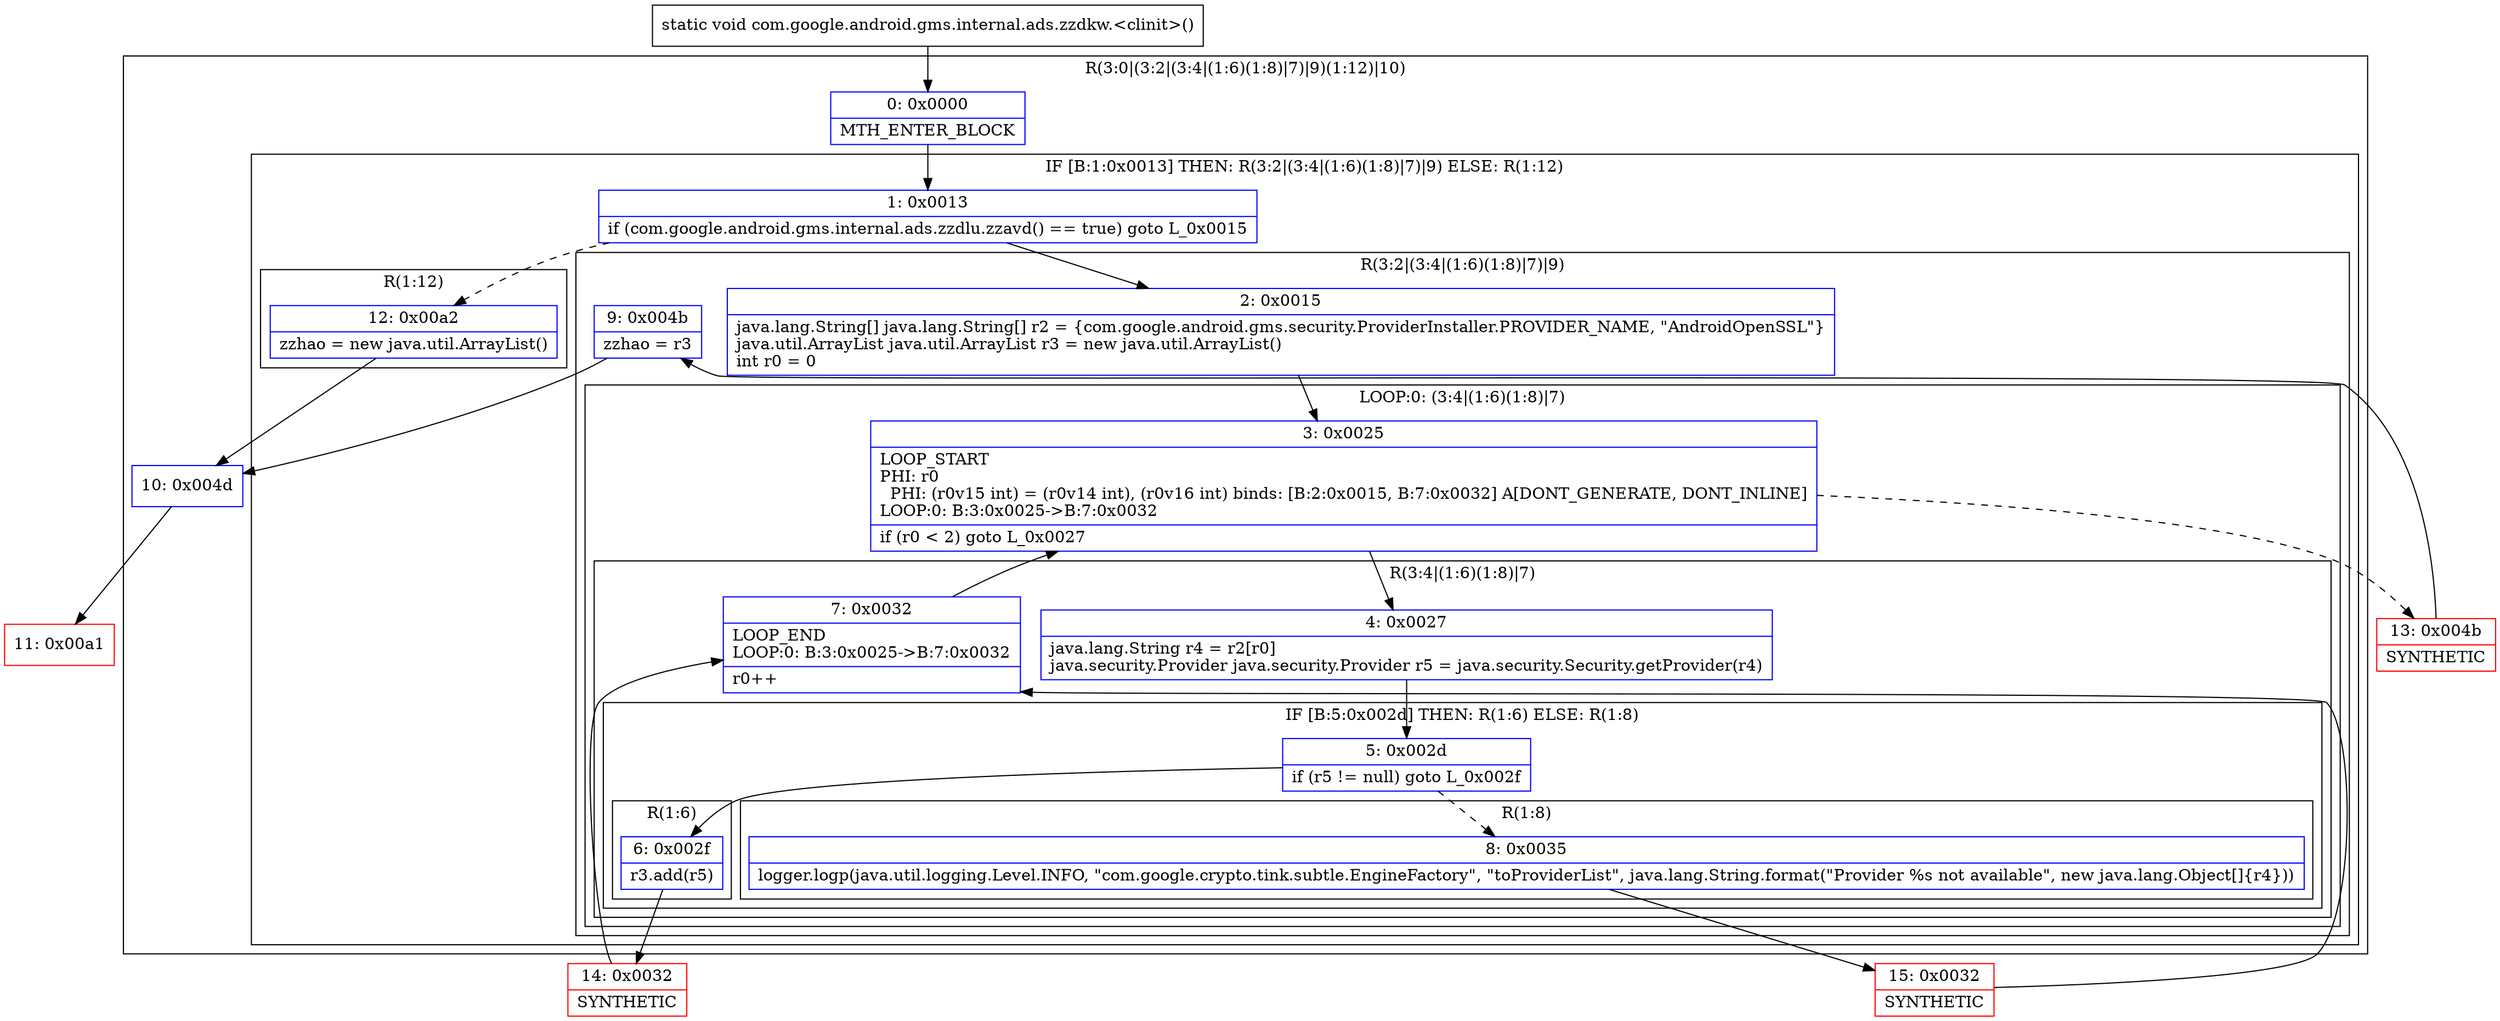digraph "CFG forcom.google.android.gms.internal.ads.zzdkw.\<clinit\>()V" {
subgraph cluster_Region_714464627 {
label = "R(3:0|(3:2|(3:4|(1:6)(1:8)|7)|9)(1:12)|10)";
node [shape=record,color=blue];
Node_0 [shape=record,label="{0\:\ 0x0000|MTH_ENTER_BLOCK\l}"];
subgraph cluster_IfRegion_1446578444 {
label = "IF [B:1:0x0013] THEN: R(3:2|(3:4|(1:6)(1:8)|7)|9) ELSE: R(1:12)";
node [shape=record,color=blue];
Node_1 [shape=record,label="{1\:\ 0x0013|if (com.google.android.gms.internal.ads.zzdlu.zzavd() == true) goto L_0x0015\l}"];
subgraph cluster_Region_609393465 {
label = "R(3:2|(3:4|(1:6)(1:8)|7)|9)";
node [shape=record,color=blue];
Node_2 [shape=record,label="{2\:\ 0x0015|java.lang.String[] java.lang.String[] r2 = \{com.google.android.gms.security.ProviderInstaller.PROVIDER_NAME, \"AndroidOpenSSL\"\}\ljava.util.ArrayList java.util.ArrayList r3 = new java.util.ArrayList()\lint r0 = 0\l}"];
subgraph cluster_LoopRegion_1013945488 {
label = "LOOP:0: (3:4|(1:6)(1:8)|7)";
node [shape=record,color=blue];
Node_3 [shape=record,label="{3\:\ 0x0025|LOOP_START\lPHI: r0 \l  PHI: (r0v15 int) = (r0v14 int), (r0v16 int) binds: [B:2:0x0015, B:7:0x0032] A[DONT_GENERATE, DONT_INLINE]\lLOOP:0: B:3:0x0025\-\>B:7:0x0032\l|if (r0 \< 2) goto L_0x0027\l}"];
subgraph cluster_Region_1043244280 {
label = "R(3:4|(1:6)(1:8)|7)";
node [shape=record,color=blue];
Node_4 [shape=record,label="{4\:\ 0x0027|java.lang.String r4 = r2[r0]\ljava.security.Provider java.security.Provider r5 = java.security.Security.getProvider(r4)\l}"];
subgraph cluster_IfRegion_1192638305 {
label = "IF [B:5:0x002d] THEN: R(1:6) ELSE: R(1:8)";
node [shape=record,color=blue];
Node_5 [shape=record,label="{5\:\ 0x002d|if (r5 != null) goto L_0x002f\l}"];
subgraph cluster_Region_903641371 {
label = "R(1:6)";
node [shape=record,color=blue];
Node_6 [shape=record,label="{6\:\ 0x002f|r3.add(r5)\l}"];
}
subgraph cluster_Region_206850935 {
label = "R(1:8)";
node [shape=record,color=blue];
Node_8 [shape=record,label="{8\:\ 0x0035|logger.logp(java.util.logging.Level.INFO, \"com.google.crypto.tink.subtle.EngineFactory\", \"toProviderList\", java.lang.String.format(\"Provider %s not available\", new java.lang.Object[]\{r4\}))\l}"];
}
}
Node_7 [shape=record,label="{7\:\ 0x0032|LOOP_END\lLOOP:0: B:3:0x0025\-\>B:7:0x0032\l|r0++\l}"];
}
}
Node_9 [shape=record,label="{9\:\ 0x004b|zzhao = r3\l}"];
}
subgraph cluster_Region_1219201744 {
label = "R(1:12)";
node [shape=record,color=blue];
Node_12 [shape=record,label="{12\:\ 0x00a2|zzhao = new java.util.ArrayList()\l}"];
}
}
Node_10 [shape=record,label="{10\:\ 0x004d}"];
}
Node_11 [shape=record,color=red,label="{11\:\ 0x00a1}"];
Node_13 [shape=record,color=red,label="{13\:\ 0x004b|SYNTHETIC\l}"];
Node_14 [shape=record,color=red,label="{14\:\ 0x0032|SYNTHETIC\l}"];
Node_15 [shape=record,color=red,label="{15\:\ 0x0032|SYNTHETIC\l}"];
MethodNode[shape=record,label="{static void com.google.android.gms.internal.ads.zzdkw.\<clinit\>() }"];
MethodNode -> Node_0;
Node_0 -> Node_1;
Node_1 -> Node_2;
Node_1 -> Node_12[style=dashed];
Node_2 -> Node_3;
Node_3 -> Node_4;
Node_3 -> Node_13[style=dashed];
Node_4 -> Node_5;
Node_5 -> Node_6;
Node_5 -> Node_8[style=dashed];
Node_6 -> Node_14;
Node_8 -> Node_15;
Node_7 -> Node_3;
Node_9 -> Node_10;
Node_12 -> Node_10;
Node_10 -> Node_11;
Node_13 -> Node_9;
Node_14 -> Node_7;
Node_15 -> Node_7;
}

